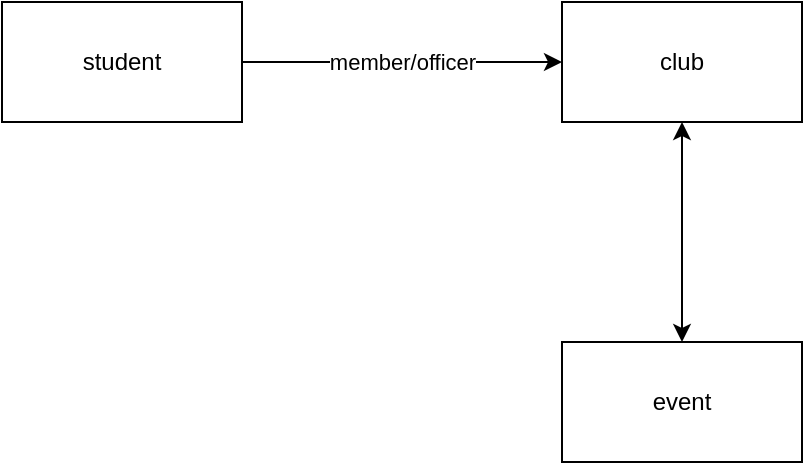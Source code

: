 <mxfile>
    <diagram id="l3eyen4xBZQbwFTUcgpU" name="Page-1">
        <mxGraphModel dx="656" dy="548" grid="1" gridSize="10" guides="1" tooltips="1" connect="1" arrows="1" fold="1" page="1" pageScale="1" pageWidth="850" pageHeight="1100" math="0" shadow="0">
            <root>
                <mxCell id="0"/>
                <mxCell id="1" parent="0"/>
                <mxCell id="4" value="member/officer" style="edgeStyle=none;html=1;entryX=0;entryY=0.5;entryDx=0;entryDy=0;" edge="1" parent="1" source="2" target="3">
                    <mxGeometry relative="1" as="geometry"/>
                </mxCell>
                <mxCell id="2" value="student" style="rounded=0;whiteSpace=wrap;html=1;" vertex="1" parent="1">
                    <mxGeometry x="160" y="150" width="120" height="60" as="geometry"/>
                </mxCell>
                <mxCell id="3" value="club" style="rounded=0;whiteSpace=wrap;html=1;" vertex="1" parent="1">
                    <mxGeometry x="440" y="150" width="120" height="60" as="geometry"/>
                </mxCell>
                <mxCell id="6" style="edgeStyle=none;html=1;entryX=0.5;entryY=1;entryDx=0;entryDy=0;startArrow=classic;startFill=1;" edge="1" parent="1" source="5" target="3">
                    <mxGeometry relative="1" as="geometry"/>
                </mxCell>
                <mxCell id="5" value="event" style="rounded=0;whiteSpace=wrap;html=1;" vertex="1" parent="1">
                    <mxGeometry x="440" y="320" width="120" height="60" as="geometry"/>
                </mxCell>
            </root>
        </mxGraphModel>
    </diagram>
</mxfile>